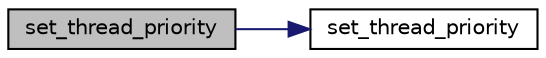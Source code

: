 digraph "set_thread_priority"
{
 // LATEX_PDF_SIZE
  edge [fontname="Helvetica",fontsize="10",labelfontname="Helvetica",labelfontsize="10"];
  node [fontname="Helvetica",fontsize="10",shape=record];
  rankdir="LR";
  Node1 [label="set_thread_priority",height=0.2,width=0.4,color="black", fillcolor="grey75", style="filled", fontcolor="black",tooltip=" "];
  Node1 -> Node2 [color="midnightblue",fontsize="10",style="solid",fontname="Helvetica"];
  Node2 [label="set_thread_priority",height=0.2,width=0.4,color="black", fillcolor="white", style="filled",URL="$thread__utils__pthreads_8cpp.html#ab7be9639350c57a02b549871c1a56334",tooltip=" "];
}
